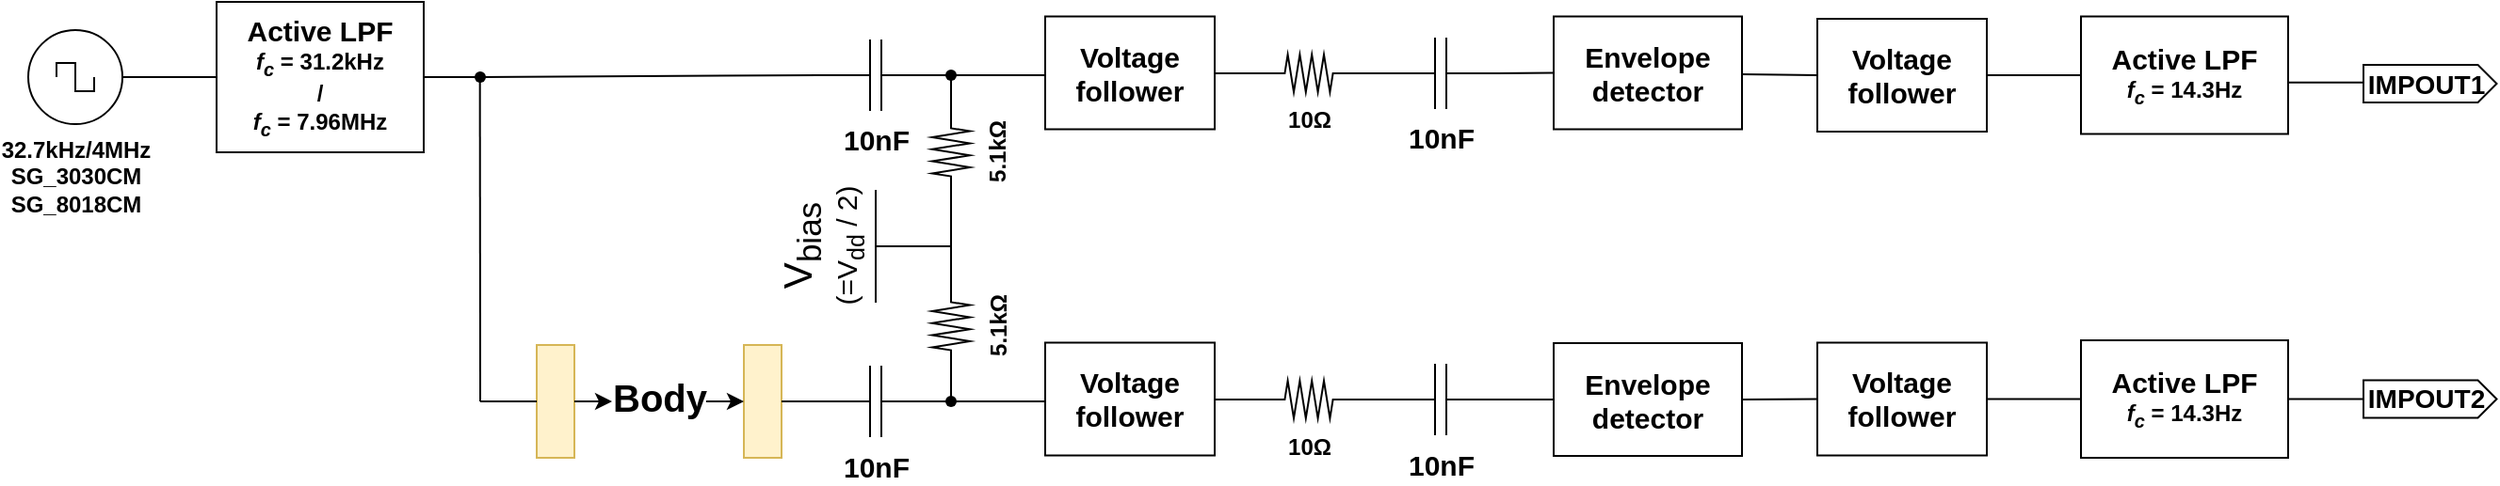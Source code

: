 <mxfile version="17.4.4" type="github">
  <diagram id="anqt9Zf3QxN150gZl7nN" name="Page-1">
    <mxGraphModel dx="1060" dy="2569" grid="1" gridSize="10" guides="1" tooltips="1" connect="1" arrows="1" fold="1" page="1" pageScale="1" pageWidth="1500" pageHeight="400" math="0" shadow="0">
      <root>
        <mxCell id="0" />
        <mxCell id="1" parent="0" />
        <mxCell id="CNNBCrnFb_RWiXShZdrg-1" value="&lt;div style=&quot;font-size: 20px&quot;&gt;&lt;font style=&quot;font-size: 20px&quot;&gt;&lt;b&gt;Body&lt;/b&gt;&lt;/font&gt;&lt;/div&gt;" style="text;html=1;align=center;verticalAlign=middle;resizable=0;points=[];autosize=1;strokeColor=none;fillColor=none;fontSize=15;" vertex="1" parent="1">
          <mxGeometry x="1910" y="290" width="70" height="20" as="geometry" />
        </mxCell>
        <mxCell id="CNNBCrnFb_RWiXShZdrg-2" value="&lt;div&gt;&lt;b&gt;32.7kHz/4MHz&lt;br&gt;&lt;/b&gt;&lt;/div&gt;&lt;div&gt;&lt;b&gt;SG_3030CM&lt;/b&gt;&lt;/div&gt;&lt;div&gt;&lt;b&gt;SG_8018CM&lt;/b&gt;&lt;/div&gt;" style="pointerEvents=1;verticalLabelPosition=bottom;shadow=0;dashed=0;align=center;html=1;verticalAlign=top;shape=mxgraph.electrical.signal_sources.source;aspect=fixed;points=[[0.5,0,0],[1,0.5,0],[0.5,1,0],[0,0.5,0]];elSignalType=square;" vertex="1" parent="1">
          <mxGeometry x="1610" y="105" width="50" height="50" as="geometry" />
        </mxCell>
        <mxCell id="CNNBCrnFb_RWiXShZdrg-3" value="&lt;div&gt;&lt;font size=&quot;1&quot;&gt;&lt;b style=&quot;font-size: 15px&quot;&gt;Active LPF&lt;/b&gt;&lt;/font&gt;&lt;/div&gt;&lt;div&gt;&lt;b&gt;&lt;i&gt;f&lt;sub&gt;c&lt;/sub&gt;&lt;/i&gt; = 31.2kHz&lt;/b&gt;&lt;/div&gt;&lt;div&gt;&lt;b&gt;/&lt;/b&gt;&lt;/div&gt;&lt;div&gt;&lt;b&gt;&lt;i&gt;f&lt;sub&gt;c&lt;/sub&gt;&lt;/i&gt; = 7.96MHz&lt;/b&gt;&lt;b&gt;&lt;/b&gt;&lt;/div&gt;" style="whiteSpace=wrap;html=1;" vertex="1" parent="1">
          <mxGeometry x="1710" y="90" width="110" height="80" as="geometry" />
        </mxCell>
        <mxCell id="CNNBCrnFb_RWiXShZdrg-4" value="" style="endArrow=none;html=1;rounded=0;fontSize=15;exitX=1;exitY=0.5;exitDx=0;exitDy=0;exitPerimeter=0;" edge="1" parent="1" source="CNNBCrnFb_RWiXShZdrg-2" target="CNNBCrnFb_RWiXShZdrg-3">
          <mxGeometry width="50" height="50" relative="1" as="geometry">
            <mxPoint x="2010" y="342.5" as="sourcePoint" />
            <mxPoint x="2060" y="292.5" as="targetPoint" />
          </mxGeometry>
        </mxCell>
        <mxCell id="CNNBCrnFb_RWiXShZdrg-5" value="" style="endArrow=none;html=1;rounded=0;fontSize=15;exitDx=0;exitDy=0;exitPerimeter=0;startArrow=none;entryX=0;entryY=0.5;entryDx=0;entryDy=0;entryPerimeter=0;" edge="1" parent="1" source="CNNBCrnFb_RWiXShZdrg-7" target="CNNBCrnFb_RWiXShZdrg-12">
          <mxGeometry width="50" height="50" relative="1" as="geometry">
            <mxPoint x="1790" y="128.82" as="sourcePoint" />
            <mxPoint x="1970" y="130.5" as="targetPoint" />
          </mxGeometry>
        </mxCell>
        <mxCell id="CNNBCrnFb_RWiXShZdrg-6" value="" style="endArrow=none;html=1;rounded=0;fontSize=15;" edge="1" parent="1">
          <mxGeometry width="50" height="50" relative="1" as="geometry">
            <mxPoint x="1850" y="302.5" as="sourcePoint" />
            <mxPoint x="1849.83" y="130" as="targetPoint" />
          </mxGeometry>
        </mxCell>
        <mxCell id="CNNBCrnFb_RWiXShZdrg-7" value="" style="shape=waypoint;sketch=0;fillStyle=solid;size=6;pointerEvents=1;points=[];fillColor=none;resizable=0;rotatable=0;perimeter=centerPerimeter;snapToPoint=1;fontSize=15;" vertex="1" parent="1">
          <mxGeometry x="1830" y="110" width="40" height="40" as="geometry" />
        </mxCell>
        <mxCell id="CNNBCrnFb_RWiXShZdrg-8" value="" style="endArrow=none;html=1;rounded=0;fontSize=15;exitDx=0;exitDy=0;startArrow=none;exitX=1;exitY=0.5;" edge="1" parent="1" source="CNNBCrnFb_RWiXShZdrg-3" target="CNNBCrnFb_RWiXShZdrg-7">
          <mxGeometry width="50" height="50" relative="1" as="geometry">
            <mxPoint x="1860" y="140" as="sourcePoint" />
            <mxPoint x="1930" y="140" as="targetPoint" />
          </mxGeometry>
        </mxCell>
        <mxCell id="CNNBCrnFb_RWiXShZdrg-9" value="" style="whiteSpace=wrap;html=1;fontSize=15;fillColor=#fff2cc;strokeColor=#d6b656;" vertex="1" parent="1">
          <mxGeometry x="1880" y="272.5" width="20" height="60" as="geometry" />
        </mxCell>
        <mxCell id="CNNBCrnFb_RWiXShZdrg-10" value="" style="whiteSpace=wrap;html=1;fontSize=15;fillColor=#fff2cc;strokeColor=#d6b656;" vertex="1" parent="1">
          <mxGeometry x="1990" y="272.5" width="20" height="60" as="geometry" />
        </mxCell>
        <mxCell id="CNNBCrnFb_RWiXShZdrg-11" value="" style="endArrow=none;html=1;rounded=0;fontSize=15;entryX=0;entryY=0.5;entryDx=0;entryDy=0;startArrow=none;" edge="1" parent="1" target="CNNBCrnFb_RWiXShZdrg-9">
          <mxGeometry width="50" height="50" relative="1" as="geometry">
            <mxPoint x="1850" y="302.5" as="sourcePoint" />
            <mxPoint x="2070" y="140" as="targetPoint" />
          </mxGeometry>
        </mxCell>
        <mxCell id="CNNBCrnFb_RWiXShZdrg-12" value="&lt;b&gt;10nF&lt;/b&gt;" style="pointerEvents=1;verticalLabelPosition=bottom;shadow=0;dashed=0;align=center;html=1;verticalAlign=top;shape=mxgraph.electrical.capacitors.capacitor_1;fontSize=15;" vertex="1" parent="1">
          <mxGeometry x="2030" y="110" width="60" height="38" as="geometry" />
        </mxCell>
        <mxCell id="CNNBCrnFb_RWiXShZdrg-13" value="&lt;b&gt;10nF&lt;/b&gt;" style="pointerEvents=1;verticalLabelPosition=bottom;shadow=0;dashed=0;align=center;html=1;verticalAlign=top;shape=mxgraph.electrical.capacitors.capacitor_1;fontSize=15;" vertex="1" parent="1">
          <mxGeometry x="2030" y="283.5" width="60" height="38" as="geometry" />
        </mxCell>
        <mxCell id="CNNBCrnFb_RWiXShZdrg-14" value="" style="endArrow=none;html=1;rounded=0;fontSize=15;exitDx=0;exitDy=0;startArrow=none;entryX=0;entryY=0.5;entryDx=0;entryDy=0;entryPerimeter=0;exitX=1;exitY=0.5;" edge="1" parent="1" source="CNNBCrnFb_RWiXShZdrg-10" target="CNNBCrnFb_RWiXShZdrg-13">
          <mxGeometry width="50" height="50" relative="1" as="geometry">
            <mxPoint x="1860" y="140" as="sourcePoint" />
            <mxPoint x="2080" y="141" as="targetPoint" />
          </mxGeometry>
        </mxCell>
        <mxCell id="CNNBCrnFb_RWiXShZdrg-15" value="" style="endArrow=classic;html=1;rounded=0;fontSize=24;exitX=1;exitY=0.5;exitDx=0;exitDy=0;" edge="1" parent="1" source="CNNBCrnFb_RWiXShZdrg-9">
          <mxGeometry width="50" height="50" relative="1" as="geometry">
            <mxPoint x="2010" y="332.5" as="sourcePoint" />
            <mxPoint x="1920" y="302.5" as="targetPoint" />
          </mxGeometry>
        </mxCell>
        <mxCell id="CNNBCrnFb_RWiXShZdrg-16" value="" style="endArrow=classic;html=1;rounded=0;fontSize=24;entryX=0;entryY=0.5;entryDx=0;entryDy=0;" edge="1" parent="1" target="CNNBCrnFb_RWiXShZdrg-10">
          <mxGeometry width="50" height="50" relative="1" as="geometry">
            <mxPoint x="1970" y="302.5" as="sourcePoint" />
            <mxPoint x="1930" y="312.5" as="targetPoint" />
          </mxGeometry>
        </mxCell>
        <mxCell id="CNNBCrnFb_RWiXShZdrg-17" value="" style="endArrow=none;html=1;rounded=0;fontSize=15;exitDx=0;exitDy=0;exitPerimeter=0;startArrow=none;entryX=0;entryY=0.5;entryDx=0;entryDy=0;" edge="1" parent="1" source="CNNBCrnFb_RWiXShZdrg-23">
          <mxGeometry width="50" height="50" relative="1" as="geometry">
            <mxPoint x="1860" y="140" as="sourcePoint" />
            <mxPoint x="2150" y="129" as="targetPoint" />
          </mxGeometry>
        </mxCell>
        <mxCell id="CNNBCrnFb_RWiXShZdrg-18" value="" style="endArrow=none;html=1;rounded=0;fontSize=15;startArrow=none;entryX=0;entryY=0.5;entryDx=0;entryDy=0;" edge="1" parent="1" source="CNNBCrnFb_RWiXShZdrg-25">
          <mxGeometry width="50" height="50" relative="1" as="geometry">
            <mxPoint x="2090" y="302.21" as="sourcePoint" />
            <mxPoint x="2150" y="302.5" as="targetPoint" />
          </mxGeometry>
        </mxCell>
        <mxCell id="CNNBCrnFb_RWiXShZdrg-19" value="&lt;div style=&quot;font-size: 21px&quot;&gt;V&lt;sub&gt;bias&lt;/sub&gt;&lt;/div&gt;&lt;div style=&quot;font-size: 15px&quot;&gt;(=V&lt;sub&gt;dd&lt;/sub&gt; / 2)&lt;br&gt;&lt;/div&gt;" style="verticalLabelPosition=top;verticalAlign=bottom;shape=mxgraph.electrical.signal_sources.vdd;shadow=0;dashed=0;align=center;strokeWidth=1;fontSize=24;html=1;flipV=1;rotation=-90;" vertex="1" parent="1">
          <mxGeometry x="2050" y="200" width="60" height="40" as="geometry" />
        </mxCell>
        <mxCell id="CNNBCrnFb_RWiXShZdrg-20" value="&lt;div&gt;&lt;b&gt;5.1kΩ&lt;/b&gt;&lt;/div&gt;" style="pointerEvents=1;verticalLabelPosition=bottom;shadow=0;dashed=0;align=center;html=1;verticalAlign=top;shape=mxgraph.electrical.resistors.resistor_2;rotation=-90;labelPosition=center;direction=west;spacing=3;spacingTop=0;spacingLeft=0;" vertex="1" parent="1">
          <mxGeometry x="2080" y="160" width="40" height="20" as="geometry" />
        </mxCell>
        <mxCell id="CNNBCrnFb_RWiXShZdrg-21" value="&lt;div&gt;&lt;b&gt;5.1kΩ&lt;/b&gt;&lt;/div&gt;" style="pointerEvents=1;verticalLabelPosition=bottom;shadow=0;dashed=0;align=center;html=1;verticalAlign=top;shape=mxgraph.electrical.resistors.resistor_2;rotation=-90;labelPosition=center;direction=west;spacing=3;spacingTop=0;spacingLeft=0;" vertex="1" parent="1">
          <mxGeometry x="2080" y="252.5" width="40" height="20" as="geometry" />
        </mxCell>
        <mxCell id="CNNBCrnFb_RWiXShZdrg-22" value="" style="endArrow=none;html=1;rounded=0;fontSize=15;exitDx=0;exitDy=0;exitPerimeter=0;startArrow=none;entryX=0.563;entryY=0.505;entryDx=0;entryDy=0;exitX=0;exitY=0.5;entryPerimeter=0;" edge="1" parent="1" source="CNNBCrnFb_RWiXShZdrg-20" target="CNNBCrnFb_RWiXShZdrg-23">
          <mxGeometry width="50" height="50" relative="1" as="geometry">
            <mxPoint x="2100" y="139.0" as="sourcePoint" />
            <mxPoint x="2160" y="139.0" as="targetPoint" />
          </mxGeometry>
        </mxCell>
        <mxCell id="CNNBCrnFb_RWiXShZdrg-23" value="" style="shape=waypoint;sketch=0;fillStyle=solid;size=6;pointerEvents=1;points=[];fillColor=none;resizable=0;rotatable=0;perimeter=centerPerimeter;snapToPoint=1;fontSize=21;" vertex="1" parent="1">
          <mxGeometry x="2080" y="109" width="40" height="40" as="geometry" />
        </mxCell>
        <mxCell id="CNNBCrnFb_RWiXShZdrg-24" value="" style="endArrow=none;html=1;rounded=0;fontSize=15;exitDx=0;exitDy=0;exitPerimeter=0;startArrow=none;entryDx=0;entryDy=0;exitX=1;exitY=0.5;" edge="1" parent="1" source="CNNBCrnFb_RWiXShZdrg-12" target="CNNBCrnFb_RWiXShZdrg-23">
          <mxGeometry width="50" height="50" relative="1" as="geometry">
            <mxPoint x="2090" y="129.0" as="sourcePoint" />
            <mxPoint x="2150" y="129.0" as="targetPoint" />
          </mxGeometry>
        </mxCell>
        <mxCell id="CNNBCrnFb_RWiXShZdrg-25" value="" style="shape=waypoint;sketch=0;fillStyle=solid;size=6;pointerEvents=1;points=[];fillColor=none;resizable=0;rotatable=0;perimeter=centerPerimeter;snapToPoint=1;fontSize=21;" vertex="1" parent="1">
          <mxGeometry x="2080" y="282.5" width="40" height="40" as="geometry" />
        </mxCell>
        <mxCell id="CNNBCrnFb_RWiXShZdrg-26" value="" style="endArrow=none;html=1;rounded=0;fontSize=15;startArrow=none;entryDx=0;entryDy=0;" edge="1" parent="1" source="CNNBCrnFb_RWiXShZdrg-13" target="CNNBCrnFb_RWiXShZdrg-25">
          <mxGeometry width="50" height="50" relative="1" as="geometry">
            <mxPoint x="2090" y="302.5" as="sourcePoint" />
            <mxPoint x="2150" y="302.5" as="targetPoint" />
          </mxGeometry>
        </mxCell>
        <mxCell id="CNNBCrnFb_RWiXShZdrg-27" value="" style="endArrow=none;html=1;rounded=0;fontSize=15;exitDx=0;exitDy=0;exitPerimeter=0;startArrow=none;entryX=1;entryY=0.5;entryDx=0;entryDy=0;exitX=0;exitY=0.5;entryPerimeter=0;" edge="1" parent="1" source="CNNBCrnFb_RWiXShZdrg-21" target="CNNBCrnFb_RWiXShZdrg-20">
          <mxGeometry width="50" height="50" relative="1" as="geometry">
            <mxPoint x="2119.71" y="230.5" as="sourcePoint" />
            <mxPoint x="2119.71" y="209.5" as="targetPoint" />
          </mxGeometry>
        </mxCell>
        <mxCell id="CNNBCrnFb_RWiXShZdrg-28" value="" style="endArrow=none;html=1;rounded=0;fontSize=15;startArrow=none;entryX=1;entryY=0.5;entryDx=0;entryDy=0;entryPerimeter=0;" edge="1" parent="1" source="CNNBCrnFb_RWiXShZdrg-25" target="CNNBCrnFb_RWiXShZdrg-21">
          <mxGeometry width="50" height="50" relative="1" as="geometry">
            <mxPoint x="2110" y="252.5" as="sourcePoint" />
            <mxPoint x="2110" y="200" as="targetPoint" />
          </mxGeometry>
        </mxCell>
        <mxCell id="CNNBCrnFb_RWiXShZdrg-29" value="&lt;h1 id=&quot;firstHeading&quot; class=&quot;firstHeading mw-first-heading&quot; style=&quot;font-size: 15px&quot;&gt;&lt;font style=&quot;font-size: 15px&quot;&gt;Envelope detector&lt;/font&gt;&lt;/h1&gt;" style="whiteSpace=wrap;html=1;fontSize=20;" vertex="1" parent="1">
          <mxGeometry x="2420" y="97.75" width="100" height="60" as="geometry" />
        </mxCell>
        <mxCell id="CNNBCrnFb_RWiXShZdrg-30" value="&lt;h1 id=&quot;firstHeading&quot; class=&quot;firstHeading mw-first-heading&quot; style=&quot;font-size: 15px&quot;&gt;&lt;font style=&quot;font-size: 15px&quot;&gt;Envelope detector&lt;/font&gt;&lt;/h1&gt;" style="whiteSpace=wrap;html=1;fontSize=20;" vertex="1" parent="1">
          <mxGeometry x="2420" y="271.5" width="100" height="60" as="geometry" />
        </mxCell>
        <mxCell id="CNNBCrnFb_RWiXShZdrg-31" value="&lt;div&gt;&lt;b&gt;10Ω&lt;/b&gt;&lt;/div&gt;" style="pointerEvents=1;verticalLabelPosition=bottom;shadow=0;dashed=0;align=center;html=1;verticalAlign=top;shape=mxgraph.electrical.resistors.resistor_2;rotation=0;labelPosition=center;direction=west;spacing=3;spacingTop=0;spacingLeft=0;" vertex="1" parent="1">
          <mxGeometry x="2270" y="118" width="40" height="20" as="geometry" />
        </mxCell>
        <mxCell id="CNNBCrnFb_RWiXShZdrg-32" value="&lt;b&gt;10nF&lt;/b&gt;" style="pointerEvents=1;verticalLabelPosition=bottom;shadow=0;dashed=0;align=center;html=1;verticalAlign=top;shape=mxgraph.electrical.capacitors.capacitor_1;fontSize=15;" vertex="1" parent="1">
          <mxGeometry x="2330" y="109" width="60" height="38" as="geometry" />
        </mxCell>
        <mxCell id="CNNBCrnFb_RWiXShZdrg-33" value="" style="endArrow=none;html=1;rounded=0;fontSize=15;exitDx=0;exitDy=0;startArrow=none;exitX=1;exitY=0.5;entryX=1;entryY=0.5;entryDx=0;entryDy=0;entryPerimeter=0;" edge="1" parent="1" target="CNNBCrnFb_RWiXShZdrg-31">
          <mxGeometry width="50" height="50" relative="1" as="geometry">
            <mxPoint x="2240" y="128" as="sourcePoint" />
            <mxPoint x="2440" y="209.58" as="targetPoint" />
          </mxGeometry>
        </mxCell>
        <mxCell id="CNNBCrnFb_RWiXShZdrg-34" value="" style="endArrow=none;html=1;rounded=0;fontSize=15;exitDx=0;exitDy=0;startArrow=none;exitX=0;exitY=0.5;entryX=0;entryY=0.5;entryDx=0;entryDy=0;entryPerimeter=0;exitPerimeter=0;" edge="1" parent="1" source="CNNBCrnFb_RWiXShZdrg-31" target="CNNBCrnFb_RWiXShZdrg-32">
          <mxGeometry width="50" height="50" relative="1" as="geometry">
            <mxPoint x="2250" y="138" as="sourcePoint" />
            <mxPoint x="2270" y="138" as="targetPoint" />
          </mxGeometry>
        </mxCell>
        <mxCell id="CNNBCrnFb_RWiXShZdrg-35" value="" style="endArrow=none;html=1;rounded=0;fontSize=15;exitDx=0;exitDy=0;startArrow=none;exitX=1;exitY=0.5;entryX=0;entryY=0.5;entryDx=0;entryDy=0;exitPerimeter=0;" edge="1" parent="1" source="CNNBCrnFb_RWiXShZdrg-32" target="CNNBCrnFb_RWiXShZdrg-29">
          <mxGeometry width="50" height="50" relative="1" as="geometry">
            <mxPoint x="2380" y="154" as="sourcePoint" />
            <mxPoint x="2410" y="155" as="targetPoint" />
          </mxGeometry>
        </mxCell>
        <mxCell id="CNNBCrnFb_RWiXShZdrg-36" value="&lt;div&gt;&lt;b&gt;10Ω&lt;/b&gt;&lt;/div&gt;" style="pointerEvents=1;verticalLabelPosition=bottom;shadow=0;dashed=0;align=center;html=1;verticalAlign=top;shape=mxgraph.electrical.resistors.resistor_2;rotation=0;labelPosition=center;direction=west;spacing=3;spacingTop=0;spacingLeft=0;" vertex="1" parent="1">
          <mxGeometry x="2270" y="291.5" width="40" height="20" as="geometry" />
        </mxCell>
        <mxCell id="CNNBCrnFb_RWiXShZdrg-37" value="&lt;b&gt;10nF&lt;/b&gt;" style="pointerEvents=1;verticalLabelPosition=bottom;shadow=0;dashed=0;align=center;html=1;verticalAlign=top;shape=mxgraph.electrical.capacitors.capacitor_1;fontSize=15;" vertex="1" parent="1">
          <mxGeometry x="2330" y="282.5" width="60" height="38" as="geometry" />
        </mxCell>
        <mxCell id="CNNBCrnFb_RWiXShZdrg-38" value="" style="endArrow=none;html=1;rounded=0;fontSize=15;exitDx=0;exitDy=0;startArrow=none;exitX=1;exitY=0.5;entryX=1;entryY=0.5;entryDx=0;entryDy=0;entryPerimeter=0;" edge="1" parent="1" target="CNNBCrnFb_RWiXShZdrg-36">
          <mxGeometry width="50" height="50" relative="1" as="geometry">
            <mxPoint x="2240" y="301.5" as="sourcePoint" />
            <mxPoint x="2440" y="383.08" as="targetPoint" />
          </mxGeometry>
        </mxCell>
        <mxCell id="CNNBCrnFb_RWiXShZdrg-39" value="" style="endArrow=none;html=1;rounded=0;fontSize=15;exitDx=0;exitDy=0;startArrow=none;exitX=0;exitY=0.5;entryX=0;entryY=0.5;entryDx=0;entryDy=0;entryPerimeter=0;exitPerimeter=0;" edge="1" parent="1" source="CNNBCrnFb_RWiXShZdrg-36" target="CNNBCrnFb_RWiXShZdrg-37">
          <mxGeometry width="50" height="50" relative="1" as="geometry">
            <mxPoint x="2250" y="311.5" as="sourcePoint" />
            <mxPoint x="2270" y="311.5" as="targetPoint" />
          </mxGeometry>
        </mxCell>
        <mxCell id="CNNBCrnFb_RWiXShZdrg-40" value="&lt;div&gt;&lt;b&gt;Voltage &lt;br&gt;&lt;/b&gt;&lt;/div&gt;&lt;div&gt;&lt;b&gt;follower&lt;/b&gt;&lt;/div&gt;" style="whiteSpace=wrap;html=1;fontSize=15;" vertex="1" parent="1">
          <mxGeometry x="2560" y="99" width="90" height="60" as="geometry" />
        </mxCell>
        <mxCell id="CNNBCrnFb_RWiXShZdrg-41" value="&lt;div&gt;&lt;b&gt;Voltage &lt;br&gt;&lt;/b&gt;&lt;/div&gt;&lt;div&gt;&lt;b&gt;follower&lt;/b&gt;&lt;/div&gt;" style="whiteSpace=wrap;html=1;fontSize=15;" vertex="1" parent="1">
          <mxGeometry x="2560" y="271.25" width="90" height="60" as="geometry" />
        </mxCell>
        <mxCell id="CNNBCrnFb_RWiXShZdrg-42" value="&lt;div&gt;&lt;font size=&quot;1&quot;&gt;&lt;b style=&quot;font-size: 15px&quot;&gt;Active LPF&lt;/b&gt;&lt;/font&gt;&lt;/div&gt;&lt;div&gt;&lt;b&gt;&lt;i&gt;f&lt;sub&gt;c&lt;/sub&gt;&lt;/i&gt; = 14.3Hz&lt;br&gt;&lt;/b&gt;&lt;/div&gt;" style="whiteSpace=wrap;html=1;" vertex="1" parent="1">
          <mxGeometry x="2700" y="97.75" width="110" height="62.5" as="geometry" />
        </mxCell>
        <mxCell id="CNNBCrnFb_RWiXShZdrg-43" value="&lt;div&gt;&lt;font size=&quot;1&quot;&gt;&lt;b style=&quot;font-size: 15px&quot;&gt;Active LPF&lt;/b&gt;&lt;/font&gt;&lt;/div&gt;&lt;div&gt;&lt;b&gt;&lt;i&gt;f&lt;sub&gt;c&lt;/sub&gt;&lt;/i&gt; = 14.3Hz&lt;br&gt;&lt;/b&gt;&lt;/div&gt;" style="whiteSpace=wrap;html=1;" vertex="1" parent="1">
          <mxGeometry x="2700" y="270" width="110" height="62.5" as="geometry" />
        </mxCell>
        <mxCell id="CNNBCrnFb_RWiXShZdrg-44" value="&lt;font style=&quot;font-size: 14px&quot;&gt;&lt;b&gt;IMPOUT1&lt;/b&gt;&lt;/font&gt;" style="shape=mxgraph.arrows2.arrow;verticalLabelPosition=middle;shadow=0;dashed=0;align=center;html=1;verticalAlign=middle;strokeWidth=1;dy=0;dx=10;notch=0;fontSize=7;labelPosition=center;spacingLeft=-5;" vertex="1" parent="1">
          <mxGeometry x="2850" y="123.5" width="70.75" height="20" as="geometry" />
        </mxCell>
        <mxCell id="CNNBCrnFb_RWiXShZdrg-45" value="&lt;font style=&quot;font-size: 14px&quot;&gt;&lt;b&gt;IMPOUT2&lt;/b&gt;&lt;/font&gt;" style="shape=mxgraph.arrows2.arrow;verticalLabelPosition=middle;shadow=0;dashed=0;align=center;html=1;verticalAlign=middle;strokeWidth=1;dy=0;dx=10;notch=0;fontSize=7;labelPosition=center;spacingLeft=-5;" vertex="1" parent="1">
          <mxGeometry x="2850" y="291.25" width="70.75" height="20" as="geometry" />
        </mxCell>
        <mxCell id="CNNBCrnFb_RWiXShZdrg-46" value="" style="endArrow=none;html=1;rounded=0;fontSize=20;entryX=0;entryY=0.5;entryDx=0;entryDy=0;entryPerimeter=0;exitX=1;exitY=0.5;exitDx=0;exitDy=0;" edge="1" parent="1" source="CNNBCrnFb_RWiXShZdrg-43" target="CNNBCrnFb_RWiXShZdrg-45">
          <mxGeometry width="50" height="50" relative="1" as="geometry">
            <mxPoint x="2830" y="403.5" as="sourcePoint" />
            <mxPoint x="2880" y="353.5" as="targetPoint" />
          </mxGeometry>
        </mxCell>
        <mxCell id="CNNBCrnFb_RWiXShZdrg-47" value="" style="endArrow=none;html=1;rounded=0;fontSize=20;entryX=0;entryY=0.5;entryDx=0;entryDy=0;entryPerimeter=0;exitX=1;exitY=0.5;exitDx=0;exitDy=0;" edge="1" parent="1">
          <mxGeometry width="50" height="50" relative="1" as="geometry">
            <mxPoint x="2810" y="132.85" as="sourcePoint" />
            <mxPoint x="2850" y="132.85" as="targetPoint" />
          </mxGeometry>
        </mxCell>
        <mxCell id="CNNBCrnFb_RWiXShZdrg-48" value="" style="endArrow=none;html=1;rounded=0;fontSize=20;entryX=0;entryY=0.5;entryDx=0;entryDy=0;exitX=1;exitY=0.5;exitDx=0;exitDy=0;" edge="1" parent="1" source="CNNBCrnFb_RWiXShZdrg-40" target="CNNBCrnFb_RWiXShZdrg-42">
          <mxGeometry width="50" height="50" relative="1" as="geometry">
            <mxPoint x="2640" y="242.5" as="sourcePoint" />
            <mxPoint x="2900" y="141.85" as="targetPoint" />
          </mxGeometry>
        </mxCell>
        <mxCell id="CNNBCrnFb_RWiXShZdrg-49" value="" style="endArrow=none;html=1;rounded=0;fontSize=20;entryX=0;entryY=0.5;entryDx=0;entryDy=0;" edge="1" parent="1" source="CNNBCrnFb_RWiXShZdrg-29" target="CNNBCrnFb_RWiXShZdrg-40">
          <mxGeometry width="50" height="50" relative="1" as="geometry">
            <mxPoint x="2710" y="138" as="sourcePoint" />
            <mxPoint x="2740" y="138" as="targetPoint" />
          </mxGeometry>
        </mxCell>
        <mxCell id="CNNBCrnFb_RWiXShZdrg-50" value="" style="endArrow=none;html=1;rounded=0;fontSize=20;entryX=0;entryY=0.5;entryDx=0;entryDy=0;exitX=1;exitY=0.5;exitDx=0;exitDy=0;" edge="1" parent="1" source="CNNBCrnFb_RWiXShZdrg-30" target="CNNBCrnFb_RWiXShZdrg-41">
          <mxGeometry width="50" height="50" relative="1" as="geometry">
            <mxPoint x="2550" y="137.9" as="sourcePoint" />
            <mxPoint x="2590" y="138" as="targetPoint" />
          </mxGeometry>
        </mxCell>
        <mxCell id="CNNBCrnFb_RWiXShZdrg-51" value="" style="endArrow=none;html=1;rounded=0;fontSize=20;entryX=0;entryY=0.5;entryDx=0;entryDy=0;exitX=1;exitY=0.5;exitDx=0;exitDy=0;" edge="1" parent="1" source="CNNBCrnFb_RWiXShZdrg-41" target="CNNBCrnFb_RWiXShZdrg-43">
          <mxGeometry width="50" height="50" relative="1" as="geometry">
            <mxPoint x="2530" y="312.5" as="sourcePoint" />
            <mxPoint x="2570" y="312.5" as="targetPoint" />
          </mxGeometry>
        </mxCell>
        <mxCell id="CNNBCrnFb_RWiXShZdrg-52" value="" style="endArrow=none;html=1;rounded=0;fontSize=15;exitDx=0;exitDy=0;startArrow=none;exitX=1;exitY=0.5;entryX=0;entryY=0.5;entryDx=0;entryDy=0;exitPerimeter=0;" edge="1" parent="1" source="CNNBCrnFb_RWiXShZdrg-37" target="CNNBCrnFb_RWiXShZdrg-30">
          <mxGeometry width="50" height="50" relative="1" as="geometry">
            <mxPoint x="2400" y="138" as="sourcePoint" />
            <mxPoint x="2430" y="137.75" as="targetPoint" />
          </mxGeometry>
        </mxCell>
        <mxCell id="CNNBCrnFb_RWiXShZdrg-53" value="&lt;div&gt;&lt;b&gt;Voltage &lt;br&gt;&lt;/b&gt;&lt;/div&gt;&lt;div&gt;&lt;b&gt;follower&lt;/b&gt;&lt;/div&gt;" style="whiteSpace=wrap;html=1;fontSize=15;" vertex="1" parent="1">
          <mxGeometry x="2150" y="271.25" width="90" height="60" as="geometry" />
        </mxCell>
        <mxCell id="CNNBCrnFb_RWiXShZdrg-54" value="&lt;div&gt;&lt;b&gt;Voltage &lt;br&gt;&lt;/b&gt;&lt;/div&gt;&lt;div&gt;&lt;b&gt;follower&lt;/b&gt;&lt;/div&gt;" style="whiteSpace=wrap;html=1;fontSize=15;" vertex="1" parent="1">
          <mxGeometry x="2150" y="97.75" width="90" height="60" as="geometry" />
        </mxCell>
      </root>
    </mxGraphModel>
  </diagram>
</mxfile>
